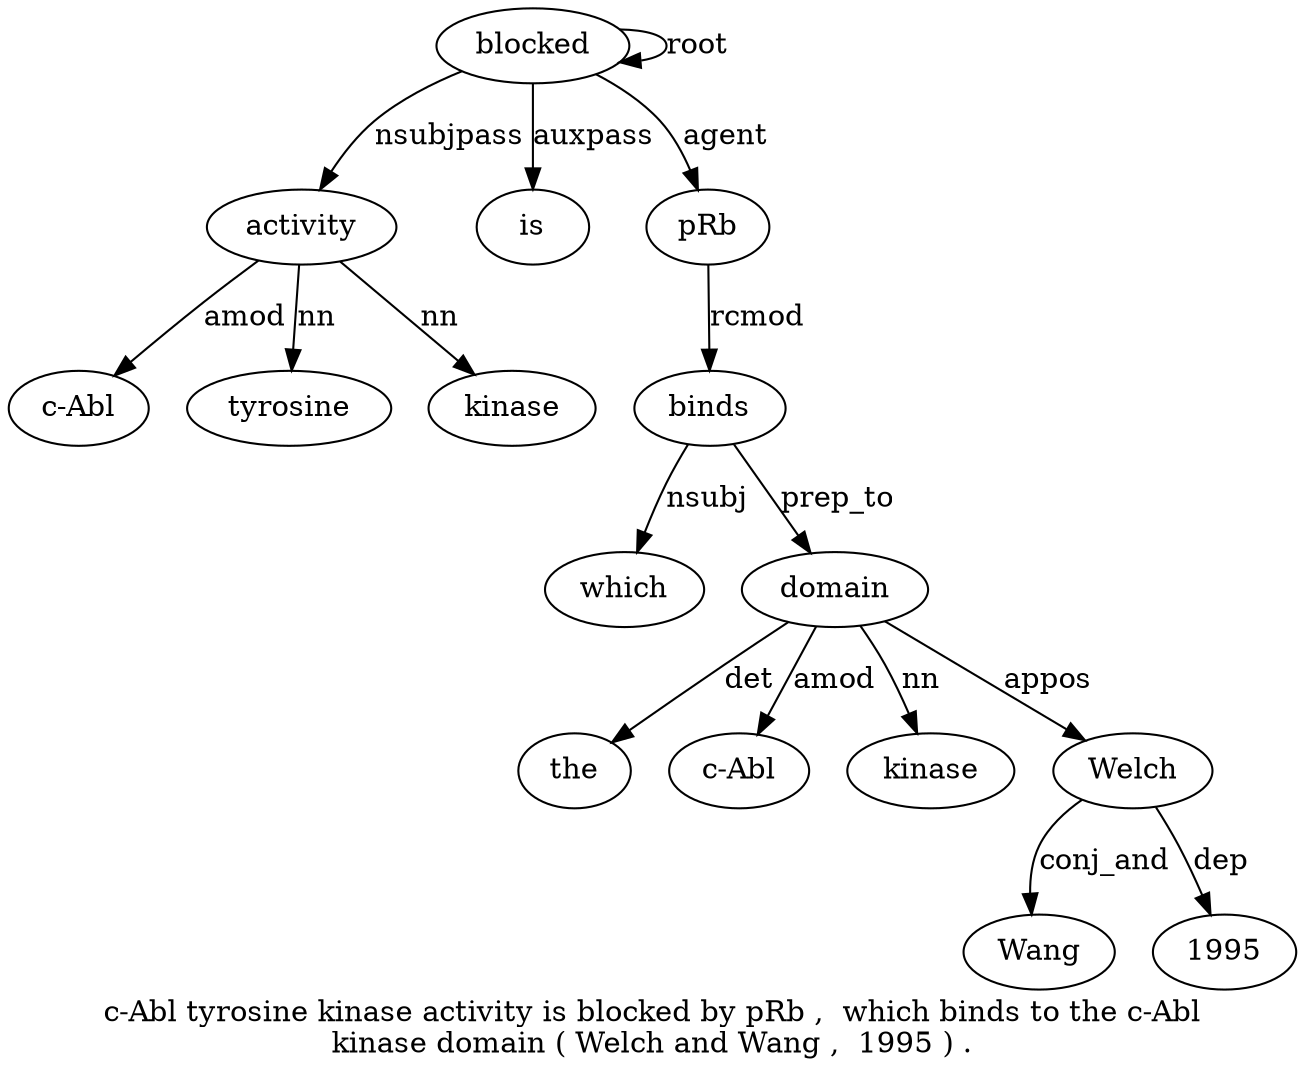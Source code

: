 digraph "c-Abl tyrosine kinase activity is blocked by pRb ,  which binds to the c-Abl kinase domain ( Welch and Wang ,  1995 ) ." {
label="c-Abl tyrosine kinase activity is blocked by pRb ,  which binds to the c-Abl
kinase domain ( Welch and Wang ,  1995 ) .";
activity4 [style=filled, fillcolor=white, label=activity];
"c-Abl1" [style=filled, fillcolor=white, label="c-Abl"];
activity4 -> "c-Abl1"  [label=amod];
tyrosine2 [style=filled, fillcolor=white, label=tyrosine];
activity4 -> tyrosine2  [label=nn];
kinase3 [style=filled, fillcolor=white, label=kinase];
activity4 -> kinase3  [label=nn];
blocked6 [style=filled, fillcolor=white, label=blocked];
blocked6 -> activity4  [label=nsubjpass];
is5 [style=filled, fillcolor=white, label=is];
blocked6 -> is5  [label=auxpass];
blocked6 -> blocked6  [label=root];
pRb8 [style=filled, fillcolor=white, label=pRb];
blocked6 -> pRb8  [label=agent];
binds11 [style=filled, fillcolor=white, label=binds];
which10 [style=filled, fillcolor=white, label=which];
binds11 -> which10  [label=nsubj];
pRb8 -> binds11  [label=rcmod];
domain16 [style=filled, fillcolor=white, label=domain];
the13 [style=filled, fillcolor=white, label=the];
domain16 -> the13  [label=det];
"c-Abl14" [style=filled, fillcolor=white, label="c-Abl"];
domain16 -> "c-Abl14"  [label=amod];
kinase15 [style=filled, fillcolor=white, label=kinase];
domain16 -> kinase15  [label=nn];
binds11 -> domain16  [label=prep_to];
Welch18 [style=filled, fillcolor=white, label=Welch];
domain16 -> Welch18  [label=appos];
Wang20 [style=filled, fillcolor=white, label=Wang];
Welch18 -> Wang20  [label=conj_and];
199522 [style=filled, fillcolor=white, label=1995];
Welch18 -> 199522  [label=dep];
}
